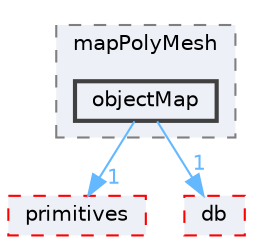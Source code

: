 digraph "src/OpenFOAM/meshes/polyMesh/mapPolyMesh/objectMap"
{
 // LATEX_PDF_SIZE
  bgcolor="transparent";
  edge [fontname=Helvetica,fontsize=10,labelfontname=Helvetica,labelfontsize=10];
  node [fontname=Helvetica,fontsize=10,shape=box,height=0.2,width=0.4];
  compound=true
  subgraph clusterdir_1adf3b4e71e6bce57c8961c31cd11722 {
    graph [ bgcolor="#edf0f7", pencolor="grey50", label="mapPolyMesh", fontname=Helvetica,fontsize=10 style="filled,dashed", URL="dir_1adf3b4e71e6bce57c8961c31cd11722.html",tooltip=""]
  dir_bc255ee3d3e93d64d4ccba99f1edf1d4 [label="objectMap", fillcolor="#edf0f7", color="grey25", style="filled,bold", URL="dir_bc255ee3d3e93d64d4ccba99f1edf1d4.html",tooltip=""];
  }
  dir_3e50f45338116b169052b428016851aa [label="primitives", fillcolor="#edf0f7", color="red", style="filled,dashed", URL="dir_3e50f45338116b169052b428016851aa.html",tooltip=""];
  dir_63c634f7a7cfd679ac26c67fb30fc32f [label="db", fillcolor="#edf0f7", color="red", style="filled,dashed", URL="dir_63c634f7a7cfd679ac26c67fb30fc32f.html",tooltip=""];
  dir_bc255ee3d3e93d64d4ccba99f1edf1d4->dir_3e50f45338116b169052b428016851aa [headlabel="1", labeldistance=1.5 headhref="dir_002673_003069.html" href="dir_002673_003069.html" color="steelblue1" fontcolor="steelblue1"];
  dir_bc255ee3d3e93d64d4ccba99f1edf1d4->dir_63c634f7a7cfd679ac26c67fb30fc32f [headlabel="1", labeldistance=1.5 headhref="dir_002673_000817.html" href="dir_002673_000817.html" color="steelblue1" fontcolor="steelblue1"];
}
